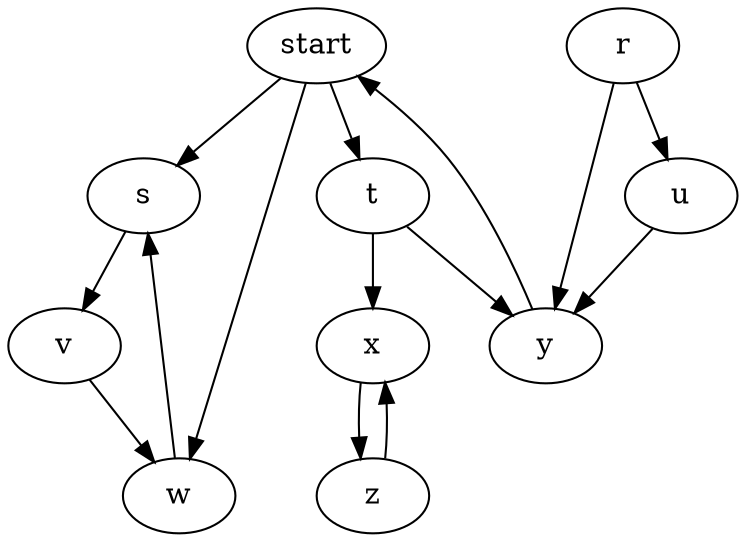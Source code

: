 digraph G {
q[label=start]
s -> v
v -> w
w -> s
q -> s
q -> w
q -> t
t -> x
t -> y
x -> z
z -> x
y -> q
r-> y
r -> u
u -> y
}

